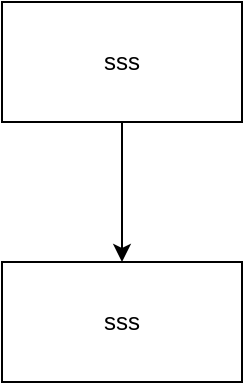 <mxfile>
    <diagram id="h043xViRmF0CQ8mCbiDl" name="Page-1">
        <mxGraphModel dx="921" dy="724" grid="1" gridSize="10" guides="1" tooltips="1" connect="1" arrows="1" fold="1" page="1" pageScale="1" pageWidth="850" pageHeight="1100" math="0" shadow="0">
            <root>
                <mxCell id="0"/>
                <mxCell id="1" parent="0"/>
                <mxCell id="4" style="edgeStyle=orthogonalEdgeStyle;rounded=0;orthogonalLoop=1;jettySize=auto;html=1;" edge="1" parent="1" source="2" target="3">
                    <mxGeometry relative="1" as="geometry"/>
                </mxCell>
                <mxCell id="2" value="sss" style="rounded=0;whiteSpace=wrap;html=1;" vertex="1" parent="1">
                    <mxGeometry x="230" y="260" width="120" height="60" as="geometry"/>
                </mxCell>
                <mxCell id="3" value="sss" style="rounded=0;whiteSpace=wrap;html=1;" vertex="1" parent="1">
                    <mxGeometry x="230" y="390" width="120" height="60" as="geometry"/>
                </mxCell>
            </root>
        </mxGraphModel>
    </diagram>
</mxfile>
